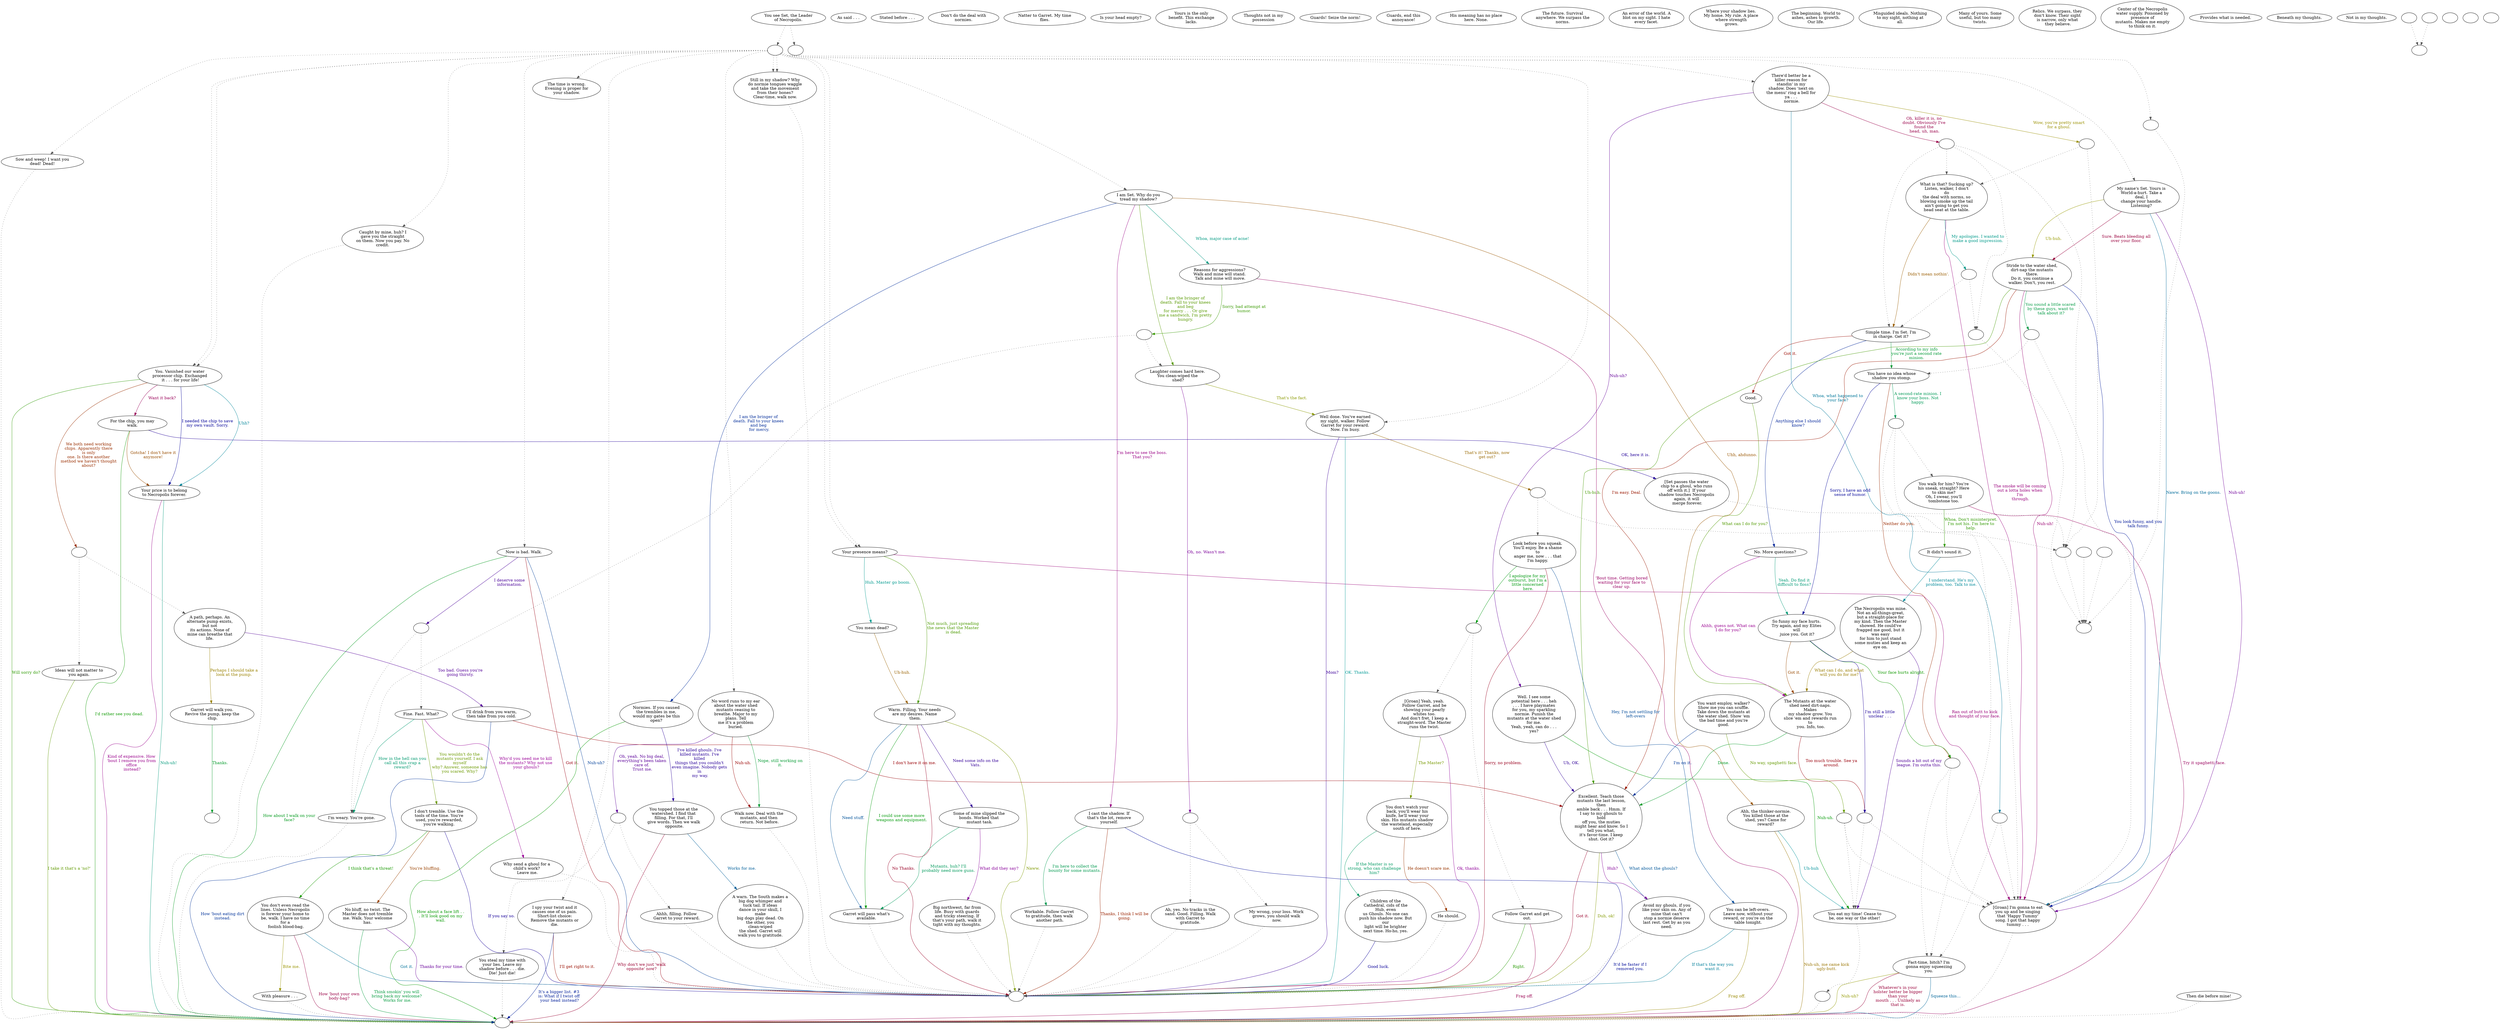 digraph SET {
  "start" [style=filled       fillcolor="#FFFFFF"       color="#000000"]
  "start" -> "do_dialogue" [style=dotted color="#555555"]
  "start" -> "pickup_p_proc" [style=dotted color="#555555"]
  "start" [label="You see Set, the Leader\nof Necropolis."]
  "do_dialogue" [style=filled       fillcolor="#FFFFFF"       color="#000000"]
  "do_dialogue" -> "get_reaction" [style=dotted color="#555555"]
  "do_dialogue" -> "set49" [style=dotted color="#555555"]
  "do_dialogue" -> "set57" [style=dotted color="#555555"]
  "do_dialogue" -> "set52" [style=dotted color="#555555"]
  "do_dialogue" -> "set207" [style=dotted color="#555555"]
  "do_dialogue" -> "set50" [style=dotted color="#555555"]
  "do_dialogue" -> "set42" [style=dotted color="#555555"]
  "do_dialogue" -> "set29" [style=dotted color="#555555"]
  "do_dialogue" -> "set18" [style=dotted color="#555555"]
  "do_dialogue" -> "set25" [style=dotted color="#555555"]
  "do_dialogue" -> "set51" [style=dotted color="#555555"]
  "do_dialogue" -> "set51" [style=dotted color="#555555"]
  "do_dialogue" -> "set57" [style=dotted color="#555555"]
  "do_dialogue" -> "set52" [style=dotted color="#555555"]
  "do_dialogue" -> "set30" [style=dotted color="#555555"]
  "do_dialogue" -> "set16" [style=dotted color="#555555"]
  "do_dialogue" -> "set00" [style=dotted color="#555555"]
  "do_dialogue" [label=""]
  "setend" [style=filled       fillcolor="#FFFFFF"       color="#000000"]
  "setend" [label=""]
  "setcbt" [style=filled       fillcolor="#FFFFFF"       color="#000000"]
  "setcbt" [label=""]
  "settime" [style=filled       fillcolor="#FFFFFF"       color="#000000"]
  "settime" -> "setcbt" [style=dotted color="#555555"]
  "settime" [label=""]
  "set00" [style=filled       fillcolor="#FFFFFF"       color="#000000"]
  "set00" [label="There'd better be a\nkiller reason for\nstandin' in my\nshadow. Does 'next on\nthe menu' ring a bell for\nya . . .\n normie."]
  "set00" -> "set00_2" [label="Oh, killer it is, no\ndoubt. Obviously I've\nfound the\n head, uh, man." color="#990049" fontcolor="#990049"]
  "set00" -> "set00a" [label="Whoa, what happened to\nyour face?" color="#007699" fontcolor="#007699"]
  "set00" -> "set00b" [label="Wow, you're pretty smart\nfor a ghoul." color="#998F00" fontcolor="#998F00"]
  "set00" -> "set05" [label="Nuh-uh?" color="#630099" fontcolor="#630099"]
  "set00_2" [style=filled       fillcolor="#FFFFFF"       color="#000000"]
  "set00_2" -> "UpReact" [style=dotted color="#555555"]
  "set00_2" -> "set01" [style=dotted color="#555555"]
  "set00_2" -> "BigDownReact" [style=dotted color="#555555"]
  "set00_2" -> "set02" [style=dotted color="#555555"]
  "set00_2" [label=""]
  "set01" [style=filled       fillcolor="#FFFFFF"       color="#000000"]
  "set01" [label="Simple time. I'm Set. I'm\nin charge. Get it?"]
  "set01" -> "set09" [label="According to my info\nyou're just a second rate\nminion." color="#009936" fontcolor="#009936"]
  "set01" -> "set01a" [label="Got it. " color="#990A00" fontcolor="#990A00"]
  "set01" -> "set14" [label="Anything else I should\nknow?" color="#002399" fontcolor="#002399"]
  "set01a" [style=filled       fillcolor="#FFFFFF"       color="#000000"]
  "set01a" [label="Good."]
  "set01a" -> "set12" [label="What can I do for you?" color="#509900" fontcolor="#509900"]
  "set02" [style=filled       fillcolor="#FFFFFF"       color="#000000"]
  "set02" [label="What is that? Sucking up?\nListen, walker, I don't\ndo\nthe deal with norms, so\nblowing smoke up the tail\nain't going to get you\nhead seat at the table."]
  "set02" -> "set03" [label="The smoke will be coming\nout a lotta holes when\nI'm\n through." color="#99007C" fontcolor="#99007C"]
  "set02" -> "set02a" [label="My apologies. I wanted to\nmake a good impression." color="#009989" fontcolor="#009989"]
  "set02" -> "set01" [label="Didn't mean nothin'." color="#995C00" fontcolor="#995C00"]
  "set03" [style=filled       fillcolor="#FFFFFF"       color="#000000"]
  "set03" -> "setcbt" [style=dotted color="#555555"]
  "set03" [label="[Groan] I'm gonna to eat\nyou up and be singing\nthat 'Happy Tummy'\nsong. I got that happy\ntummy . . ."]
  "set05" [style=filled       fillcolor="#FFFFFF"       color="#000000"]
  "set05" [label="Well. I see some\npotential here . . . heh\n. . . I have playmates\nfor you, my sparkling\nnormie. Punish the\nmutants at the water shed\nfor me.\nYeah, yeah, can do . . .\nyes?"]
  "set05" -> "set06" [label="Uh, OK." color="#300099" fontcolor="#300099"]
  "set05" -> "set08" [label="Nuh-uh." color="#009903" fontcolor="#009903"]
  "set06" [style=filled       fillcolor="#FFFFFF"       color="#000000"]
  "set06" [label="Excellent. Teach those\nmutants the last lesson,\nthen\namble back . . . Hmm. If\nI say to my ghouls to\nhold\noff you, the muties\nmight hear and know. So I\ntell you what,\nit's favor-time. I keep\nshut. Got it?"]
  "set06" -> "setend" [label="Got it." color="#99002A" fontcolor="#99002A"]
  "set06" -> "set07" [label="What about the ghouls?" color="#005699" fontcolor="#005699"]
  "set06" -> "setend" [label="Duh, ok!" color="#839900" fontcolor="#839900"]
  "set06" -> "set07" [label="Huh?" color="#820099" fontcolor="#820099"]
  "set07" [style=filled       fillcolor="#FFFFFF"       color="#000000"]
  "set07" -> "setend" [style=dotted color="#555555"]
  "set07" [label="Avoid my ghouls, if you\nlike your skin on. Any of\nmine that can't\nstop a normie deserve\nlast rest. Get by as you\nneed."]
  "set08" [style=filled       fillcolor="#FFFFFF"       color="#000000"]
  "set08" -> "settime" [style=dotted color="#555555"]
  "set08" [label="You eat my time! Cease to\nbe, one way or the other!"]
  "set09_2" [style=filled       fillcolor="#FFFFFF"       color="#000000"]
  "set09_2" -> "set10" [style=dotted color="#555555"]
  "set09_2" -> "set03" [style=dotted color="#555555"]
  "set09_2" -> "set04" [style=dotted color="#555555"]
  "set09_2" [label=""]
  "set09" [style=filled       fillcolor="#FFFFFF"       color="#000000"]
  "set09" [label="You have no idea whose\nshadow you stomp."]
  "set09" -> "set09_2" [label="A second-rate minion. I\nknow your boss. Not\nhappy." color="#009956" fontcolor="#009956"]
  "set09" -> "set09a" [label="Neither do you." color="#992900" fontcolor="#992900"]
  "set09" -> "set15" [label="Sorry, I have an odd\nsense of humor." color="#000399" fontcolor="#000399"]
  "set10" [style=filled       fillcolor="#FFFFFF"       color="#000000"]
  "set10" [label="You walk for him? You're\nhis sneak, straight? Here\nto skin me?\nOh, I swear, you'll\ntombstone too."]
  "set10" -> "set10a" [label="Whoa, Don't misinterpret.\nI'm not his. I'm here to\nhelp." color="#309900" fontcolor="#309900"]
  "set10" -> "setcbt" [label="Try it spaghetti face." color="#99005D" fontcolor="#99005D"]
  "set10a" [style=filled       fillcolor="#FFFFFF"       color="#000000"]
  "set10a" [label="It didn't sound it."]
  "set10a" -> "set11" [label="I understand. He's my\nproblem, too. Talk to me." color="#008999" fontcolor="#008999"]
  "set11" [style=filled       fillcolor="#FFFFFF"       color="#000000"]
  "set11" [label="The Necropolis was mine.\nNot an all-things-great,\nbut a straight-place for\nmy kind. Then the Master\nshowed. He could've\nfragged me good, but it\nwas easy\nfor him to just stand\nsome muties and keep an\neye on."]
  "set11" -> "set12" [label="What can I do, and what\nwill you do for me?" color="#997C00" fontcolor="#997C00"]
  "set11" -> "set08" [label="Sounds a bit out of my\nleague. I'm outta this." color="#4F0099" fontcolor="#4F0099"]
  "set12" [style=filled       fillcolor="#FFFFFF"       color="#000000"]
  "set12" [label="The Mutants at the water\nshed need dirt-naps.\nMakes\nmy shadow grow. You\nslice 'em and rewards run\nto\n you. Info, too."]
  "set12" -> "set06" [label="Done." color="#009923" fontcolor="#009923"]
  "set12" -> "set12_2" [label="Too much trouble. See ya\naround." color="#99000A" fontcolor="#99000A"]
  "set12_2" [style=filled       fillcolor="#FFFFFF"       color="#000000"]
  "set12_2" -> "set08" [style=dotted color="#555555"]
  "set12_2" -> "set03" [style=dotted color="#555555"]
  "set12_2" [label=""]
  "set13" [style=filled       fillcolor="#FFFFFF"       color="#000000"]
  "set13" [label="You want employ, walker?\nShow me you can scuffle.\nTake down the mutants at\nthe water shed. Show 'em\nthe bad time and you're\ngood."]
  "set13" -> "set06" [label="I'm on it." color="#003799" fontcolor="#003799"]
  "set13" -> "set13_2" [label="No way, spaghetti face." color="#639900" fontcolor="#639900"]
  "set13_2" [style=filled       fillcolor="#FFFFFF"       color="#000000"]
  "set13_2" -> "set08" [style=dotted color="#555555"]
  "set13_2" -> "set03" [style=dotted color="#555555"]
  "set13_2" [label=""]
  "set14" [style=filled       fillcolor="#FFFFFF"       color="#000000"]
  "set14" [label="No. More questions? "]
  "set14" -> "set12" [label="Ahhh, guess not. What can\nI do for you?" color="#990090" fontcolor="#990090"]
  "set14" -> "set15" [label="Yeah. Do find it\ndifficult to floss?" color="#009975" fontcolor="#009975"]
  "set15" [style=filled       fillcolor="#FFFFFF"       color="#000000"]
  "set15" [label="So funny my face hurts.\nTry again, and my Elites\nwill\n juice you. Got it?"]
  "set15" -> "set12" [label="Got it." color="#994900" fontcolor="#994900"]
  "set15" -> "set12_2" [label="I'm still a little\nunclear . . ." color="#1C0099" fontcolor="#1C0099"]
  "set15" -> "set09a" [label="Your face hurts alright." color="#119900" fontcolor="#119900"]
  "set16" [style=filled       fillcolor="#FFFFFF"       color="#000000"]
  "set16" [label="My name's Set. Yours is\nWorld-a-hurt. Take a\ndeal, I\nchange your handle.\nListening?"]
  "set16" -> "set17" [label="Sure. Beats bleeding all\nover your floor." color="#99003D" fontcolor="#99003D"]
  "set16" -> "set03" [label="Naww. Bring on the goons." color="#006A99" fontcolor="#006A99"]
  "set16" -> "set17" [label="Uh-huh." color="#969900" fontcolor="#969900"]
  "set16" -> "set03" [label="Nuh-uh!" color="#6F0099" fontcolor="#6F0099"]
  "set17" [style=filled       fillcolor="#FFFFFF"       color="#000000"]
  "set17" [label="Stride to the water shed,\ndirt-nap the mutants\nthere.\nDo it, you continue a\nwalker. Don't, you rest."]
  "set17" -> "set17_2" [label="You sound a little scared\nby these guys, want to\n talk about it?" color="#009942" fontcolor="#009942"]
  "set17" -> "set06" [label="I'm easy. Deal." color="#991600" fontcolor="#991600"]
  "set17" -> "set03" [label="You look funny, and you\ntalk funny." color="#001799" fontcolor="#001799"]
  "set17" -> "set06" [label="Uh-huh." color="#449900" fontcolor="#449900"]
  "set17" -> "set03" [label="Nuh-uh!" color="#990070" fontcolor="#990070"]
  "set17_2" [style=filled       fillcolor="#FFFFFF"       color="#000000"]
  "set17_2" -> "set09" [style=dotted color="#555555"]
  "set17_2" -> "set03" [style=dotted color="#555555"]
  "set17_2" [label=""]
  "set18" [style=filled       fillcolor="#FFFFFF"       color="#000000"]
  "set18" [label="Well done. You've earned\nmy sight, walker. Follow\nGarret for your reward.\nNow. I'm busy."]
  "set18" -> "setend" [label="OK. Thanks." color="#009995" fontcolor="#009995"]
  "set18" -> "set18a" [label="That's it! Thanks, now\nget out?" color="#996800" fontcolor="#996800"]
  "set18" -> "setend" [label="Mom?" color="#3C0099" fontcolor="#3C0099"]
  "set19_2" [style=filled       fillcolor="#FFFFFF"       color="#000000"]
  "set19_2" -> "set20" [style=dotted color="#555555"]
  "set19_2" -> "set23" [style=dotted color="#555555"]
  "set19_2" [label=""]
  "set19" [style=filled       fillcolor="#FFFFFF"       color="#000000"]
  "set19" [label="Look before you squeak.\nYou'll enjoy. Be a shame\nto\nanger me, now . . . that\nI'm happy."]
  "set19" -> "set19_2" [label="I apologize for my\noutburst, but I'm a\nlittle concerned\n here." color="#00990F" fontcolor="#00990F"]
  "set19" -> "setend" [label="Sorry, no problem." color="#99001E" fontcolor="#99001E"]
  "set19" -> "set24" [label="Hey, I'm not settling for\nleft-overs" color="#004A99" fontcolor="#004A99"]
  "set20" [style=filled       fillcolor="#FFFFFF"       color="#000000"]
  "set20" [label="[Groan] Yeah, yeah.\nFollow Garret, and be\nshowing your pearly\nwhites too.\nAnd don't fret, I keep a\nstraight-word. The Master\nruns the twist."]
  "set20" -> "set21" [label="The Master?" color="#779900" fontcolor="#779900"]
  "set20" -> "setend" [label="Ok, thanks." color="#8F0099" fontcolor="#8F0099"]
  "set21" [style=filled       fillcolor="#FFFFFF"       color="#000000"]
  "set21" [label="You don't watch your\nback, you'll wear his\nknife, he'll wear your\nskin. His mutants shadow\nthe wasteland, especially\nsouth of here."]
  "set21" -> "set22" [label="If the Master is so\nstrong, who can challenge\nhim?" color="#009962" fontcolor="#009962"]
  "set21" -> "set21a" [label="He doesn't scare me." color="#993500" fontcolor="#993500"]
  "set21a" [style=filled       fillcolor="#FFFFFF"       color="#000000"]
  "set21a" -> "setend" [style=dotted color="#555555"]
  "set21a" [label="He should."]
  "set22" [style=filled       fillcolor="#FFFFFF"       color="#000000"]
  "set22" [label="Children of the\nCathedral, cids of the\nHub, even\nus Ghouls. No one can\npush his shadow now. But\nour\nlight will be brighter\nnext time. Ho-ho, yes."]
  "set22" -> "setend" [label="Good luck." color="#090099" fontcolor="#090099"]
  "set23" [style=filled       fillcolor="#FFFFFF"       color="#000000"]
  "set23" [label="Follow Garret and get\nout."]
  "set23" -> "setend" [label="Right." color="#249900" fontcolor="#249900"]
  "set23" -> "setcbt" [label="Frag off." color="#990051" fontcolor="#990051"]
  "set24" [style=filled       fillcolor="#FFFFFF"       color="#000000"]
  "set24" [label="You can be left-overs.\nLeave now, without your\nreward, or you're on the\ntable tonight."]
  "set24" -> "setend" [label="If that's the way you\nwant it." color="#007D99" fontcolor="#007D99"]
  "set24" -> "setcbt" [label="Frag off." color="#998800" fontcolor="#998800"]
  "set25" [style=filled       fillcolor="#FFFFFF"       color="#000000"]
  "set25" [label="No word runs to my ear\nabout the water shed\nmutants ceasing to\nbreathe. Major to my\nplans. Tell\nme it's a problem\nburied."]
  "set25" -> "set25_2" [label="Oh, yeah. No big deal,\neverything's been taken\ncare of.\n Trust me." color="#5B0099" fontcolor="#5B0099"]
  "set25" -> "set28" [label="Nope, still working on\nit." color="#00992F" fontcolor="#00992F"]
  "set25" -> "set28" [label="Nuh-uh." color="#990200" fontcolor="#990200"]
  "set25_2" [style=filled       fillcolor="#FFFFFF"       color="#000000"]
  "set25_2" -> "set26" [style=dotted color="#555555"]
  "set25_2" -> "set27" [style=dotted color="#555555"]
  "set25_2" [label=""]
  "set26" [style=filled       fillcolor="#FFFFFF"       color="#000000"]
  "set26" -> "setend" [style=dotted color="#555555"]
  "set26" [label="Ahhh, filling. Follow\nGarret to your reward."]
  "set27" [style=filled       fillcolor="#FFFFFF"       color="#000000"]
  "set27" -> "setcbt" [style=dotted color="#555555"]
  "set27" [label="You steal my time with\nyour lies. Leave my\nshadow before . . . die.\nDie! Just die!"]
  "set28" [style=filled       fillcolor="#FFFFFF"       color="#000000"]
  "set28" -> "setend" [style=dotted color="#555555"]
  "set28" [label="Walk now. Deal with the\nmutants, and then\n return. Not before."]
  "set29" [style=filled       fillcolor="#FFFFFF"       color="#000000"]
  "set29" -> "setcbt" [style=dotted color="#555555"]
  "set29" [label="Caught by mine, huh? I\ngave you the straight\non them. Now you pay. No\ncredit."]
  "set30" [style=filled       fillcolor="#FFFFFF"       color="#000000"]
  "set30" [label="I am Set. Why do you\ntread my shadow?"]
  "set30" -> "set31" [label="I am the bringer of\ndeath. Fall to your knees\nand beg\n for mercy." color="#002B99" fontcolor="#002B99"]
  "set30" -> "set34" [label="I am the bringer of\ndeath. Fall to your knees\nand beg\nfor mercy . . . Or give\nme a sandwich, I'm pretty\nhungry." color="#579900" fontcolor="#579900"]
  "set30" -> "set38" [label="I'm here to see the boss.\nThat you?" color="#990084" fontcolor="#990084"]
  "set30" -> "set40" [label="Whoa, major case of acne!" color="#009981" fontcolor="#009981"]
  "set30" -> "set41" [label="Uhh, ahdunno." color="#995500" fontcolor="#995500"]
  "set31" [style=filled       fillcolor="#FFFFFF"       color="#000000"]
  "set31" [label="Normies. If you caused\nthe trembles in me,\nwould my gates be this\nopen?"]
  "set31" -> "set32" [label="I've killed ghouls. I've\nkilled mutants. I've\nkilled\nthings that you couldn't\neven imagine. Nobody gets\nin\n my way." color="#280099" fontcolor="#280099"]
  "set31" -> "setcbt" [label="How about a face lift . .\n. It'll look good on my\nwall." color="#049900" fontcolor="#049900"]
  "set32" [style=filled       fillcolor="#FFFFFF"       color="#000000"]
  "set32" [label="You topped those at the\nwatershed. I find that\nfilling. For that, I'll\ngive words. Then we walk\n opposite."]
  "set32" -> "setcbt" [label="Why don't we just 'walk\nopposite' now?" color="#990031" fontcolor="#990031"]
  "set32" -> "set33" [label="Works for me." color="#005E99" fontcolor="#005E99"]
  "set33" [style=filled       fillcolor="#FFFFFF"       color="#000000"]
  "set33" -> "setend" [style=dotted color="#555555"]
  "set33" [label="A warn. The South makes a\nbig dog whimper and\ntuck tail. If ideas\ndance in your skull, I\nmake\nbig dogs play dead. On\nthe other, you\nclean-wiped\nthe shed. Garret will\nwalk you to gratitude."]
  "set34" [style=filled       fillcolor="#FFFFFF"       color="#000000"]
  "set34" [label="Laughter comes hard here.\nYou clean-wiped the\n shed?"]
  "set34" -> "set18" [label="That's the fact." color="#8A9900" fontcolor="#8A9900"]
  "set34" -> "set34_2" [label="Oh, no. Wasn't me." color="#7B0099" fontcolor="#7B0099"]
  "set34_2" [style=filled       fillcolor="#FFFFFF"       color="#000000"]
  "set34_2" -> "set35" [style=dotted color="#555555"]
  "set34_2" -> "set36" [style=dotted color="#555555"]
  "set34_2" [label=""]
  "set35" [style=filled       fillcolor="#FFFFFF"       color="#000000"]
  "set35" -> "setend" [style=dotted color="#555555"]
  "set35" [label="My wrong, your loss. Work\ngrows, you should walk\n now."]
  "set36" [style=filled       fillcolor="#FFFFFF"       color="#000000"]
  "set36" -> "setend" [style=dotted color="#555555"]
  "set36" [label="Ah, yes. No tracks in the\nsand. Good. Filling. Walk\nwith Garret to\ngratitude."]
  "set38" [style=filled       fillcolor="#FFFFFF"       color="#000000"]
  "set38" [label="I cast the shadow. If\nthat's the lot, remove\nyourself."]
  "set38" -> "set39" [label="I'm here to collect the\nbounty for some mutants." color="#00994E" fontcolor="#00994E"]
  "set38" -> "setend" [label="Thanks, I think I will be\ngoing." color="#992200" fontcolor="#992200"]
  "set38" -> "setcbt" [label="It'd be faster if I\nremoved you." color="#000B99" fontcolor="#000B99"]
  "set39" [style=filled       fillcolor="#FFFFFF"       color="#000000"]
  "set39" -> "setend" [style=dotted color="#555555"]
  "set39" [label="Workable. Follow Garret\nto gratitude, then walk\n another path."]
  "set40" [style=filled       fillcolor="#FFFFFF"       color="#000000"]
  "set40" [label="Reasons for aggressions?\nWalk and mine will stand.\n Talk and mine will move."]
  "set40" -> "set40_2" [label="Sorry, bad attempt at\nhumor." color="#389900" fontcolor="#389900"]
  "set40" -> "setcbt" [label="'Bout time. Getting bored\nwaiting for your face to\nclear up." color="#990064" fontcolor="#990064"]
  "set40_2" [style=filled       fillcolor="#FFFFFF"       color="#000000"]
  "set40_2" -> "set34" [style=dotted color="#555555"]
  "set40_2" -> "set48" [style=dotted color="#555555"]
  "set40_2" [label=""]
  "set41" [style=filled       fillcolor="#FFFFFF"       color="#000000"]
  "set41" [label="Ahh, the thinker-normie.\nYou killed those at the\nshed, yes? Came for\nreward?"]
  "set41" -> "set08" [label="Uh-huh" color="#009199" fontcolor="#009199"]
  "set41" -> "setcbt" [label="Nuh-uh, me came kick\nugly-butt." color="#997400" fontcolor="#997400"]
  "set42" [style=filled       fillcolor="#FFFFFF"       color="#000000"]
  "set42" [label="Now is bad. Walk. "]
  "set42" -> "set42_2" [label="I deserve some\ninformation." color="#480099" fontcolor="#480099"]
  "set42" -> "setcbt" [label="How about I walk on your\nface?" color="#00991B" fontcolor="#00991B"]
  "set42" -> "setend" [label="Got it." color="#990011" fontcolor="#990011"]
  "set42" -> "setend" [label="Nuh-uh?" color="#003E99" fontcolor="#003E99"]
  "set43" [style=filled       fillcolor="#FFFFFF"       color="#000000"]
  "set43" [label="Fine. Fast. What?"]
  "set43" -> "set44" [label="You wouldn't do the\nmutants yourself. I ask\nmyself\nwhy? Answer, someone has\nyou scared. Why?" color="#6B9900" fontcolor="#6B9900"]
  "set43" -> "set47" [label="Why'd you need me to kill\nthe mutants? Why not use\n your ghouls?" color="#990097" fontcolor="#990097"]
  "set43" -> "set48" [label="How in the hell can you\ncall all this crap a\nreward?" color="#00996E" fontcolor="#00996E"]
  "set44" [style=filled       fillcolor="#FFFFFF"       color="#000000"]
  "set44" [label="I don't tremble. Use the\ntools of the time. You're\nused, you're rewarded,\nyou're walking."]
  "set44" -> "set46" [label="You're bluffing." color="#994100" fontcolor="#994100"]
  "set44" -> "setend" [label="If you say so." color="#150099" fontcolor="#150099"]
  "set44" -> "set45" [label="I think that's a threat!" color="#189900" fontcolor="#189900"]
  "set42_2" [style=filled       fillcolor="#FFFFFF"       color="#000000"]
  "set42_2" -> "set43" [style=dotted color="#555555"]
  "set42_2" -> "set48" [style=dotted color="#555555"]
  "set42_2" [label=""]
  "set45" [style=filled       fillcolor="#FFFFFF"       color="#000000"]
  "set45" [label="You don't even read the\nlines. Unless Necropolis\nis forever your home to\nbe, walk. I have no time\nfor a\n foolish blood-bag."]
  "set45" -> "setcbt" [label="How 'bout your own\nbody-bag?" color="#990045" fontcolor="#990045"]
  "set45" -> "setend" [label="Got it." color="#007199" fontcolor="#007199"]
  "set45" -> "set45a" [label="Bite me." color="#999400" fontcolor="#999400"]
  "set45a" [style=filled       fillcolor="#FFFFFF"       color="#000000"]
  "set45a" -> "setcbt" [style=dotted color="#555555"]
  "set45a" [label="With pleasure . . ."]
  "set46" [style=filled       fillcolor="#FFFFFF"       color="#000000"]
  "set46" [label="No bluff, no twist. The\nMaster does not tremble\nme. Walk. Your welcome\nhas."]
  "set46" -> "setend" [label="Thanks for your time." color="#670099" fontcolor="#670099"]
  "set46" -> "setcbt" [label="Think smokin' you will\nbring back my welcome?\n Works for me." color="#00993B" fontcolor="#00993B"]
  "set47" [style=filled       fillcolor="#FFFFFF"       color="#000000"]
  "set47" -> "setend" [style=dotted color="#555555"]
  "set47" [label="Why send a ghoul for a\nchild's work?\n Leave me."]
  "set48" [style=filled       fillcolor="#FFFFFF"       color="#000000"]
  "set48" -> "setcbt" [style=dotted color="#555555"]
  "set48" [label="I'm weary. You're gone."]
  "set49" [style=filled       fillcolor="#FFFFFF"       color="#000000"]
  "set49" -> "setcbt" [style=dotted color="#555555"]
  "set49" [label="Sow and weep! I want you\ndead! Dead!"]
  "set50" [style=filled       fillcolor="#FFFFFF"       color="#000000"]
  "set50" [label="I spy your twist and it\ncauses one of us pain.\nShort-list choice:\nRemove the mutants or\ndie."]
  "set50" -> "setend" [label="I'll get right to it." color="#990E00" fontcolor="#990E00"]
  "set50" -> "setcbt" [label="It's a bigger list. #3\nis: What if I twist off\n your head instead?" color="#001E99" fontcolor="#001E99"]
  "set51" [style=filled       fillcolor="#FFFFFF"       color="#000000"]
  "set51" -> "setend" [style=dotted color="#555555"]
  "set51" [label="Still in my shadow? Why\ndo normie tongues waggle\nand take the movement\nfrom their bones?\nClear-time, walk now."]
  "set52" [style=filled       fillcolor="#FFFFFF"       color="#000000"]
  "set52" [label="Your presence means?"]
  "set52" -> "set53" [label="Not much, just spreading\nthe news that the Master\n is dead." color="#4B9900" fontcolor="#4B9900"]
  "set52" -> "set03" [label="Ran out of butt to kick\nand thought of your face." color="#990078" fontcolor="#990078"]
  "set52" -> "set52a" [label="Huh. Master go boom." color="#00998E" fontcolor="#00998E"]
  "set52a" [style=filled       fillcolor="#FFFFFF"       color="#000000"]
  "set52a" [label="You mean dead?"]
  "set52a" -> "set53" [label="Uh-huh." color="#996100" fontcolor="#996100"]
  "set53" [style=filled       fillcolor="#FFFFFF"       color="#000000"]
  "set53" [label="Warm. Filling. Your needs\nare my desires. Name\n them."]
  "set53" -> "set54" [label="Need some info on the\nVats." color="#340099" fontcolor="#340099"]
  "set53" -> "set56" [label="I could use some more\nweapons and equipment." color="#009908" fontcolor="#009908"]
  "set53" -> "setend" [label="No Thanks." color="#990025" fontcolor="#990025"]
  "set53" -> "set56" [label="Need stuff." color="#005299" fontcolor="#005299"]
  "set53" -> "setend" [label="Naww." color="#7E9900" fontcolor="#7E9900"]
  "set54" [style=filled       fillcolor="#FFFFFF"       color="#000000"]
  "set54" [label="Some of mine slipped the\nbonds. Worked that\n mutant task."]
  "set54" -> "set55" [label="What did they say?" color="#870099" fontcolor="#870099"]
  "set54" -> "set56" [label="Mutants, huh? I'll\nprobably need more guns." color="#00995A" fontcolor="#00995A"]
  "set55" [style=filled       fillcolor="#FFFFFF"       color="#000000"]
  "set55" -> "setend" [style=dotted color="#555555"]
  "set55" [label="Big northwest, far from\nlife. Busy with guards\nand tricky steering. If\nthat's your path, walk it\ntight with my thoughts."]
  "set56" [style=filled       fillcolor="#FFFFFF"       color="#000000"]
  "set56" -> "setend" [style=dotted color="#555555"]
  "set56" [label="Garret will pass what's\navailable."]
  "set57" [style=filled       fillcolor="#FFFFFF"       color="#000000"]
  "set57" [label="You. Vanished our water\nprocessor chip. Exchanged\n it . . . for your life!"]
  "set57" -> "set57_2" [label="We both need working\nchips. Apparently there\nis only\none. Is there another\nmethod we haven't thought\nabout?" color="#992E00" fontcolor="#992E00"]
  "set57" -> "set63" [label="I needed the chip to save\nmy own vault. Sorry." color="#010099" fontcolor="#010099"]
  "set57" -> "setcbt" [label="Will sorry do?" color="#2C9900" fontcolor="#2C9900"]
  "set57" -> "set64" [label="Want it back?" color="#990058" fontcolor="#990058"]
  "set57" -> "set63" [label="Uhh?" color="#008599" fontcolor="#008599"]
  "set57_2" [style=filled       fillcolor="#FFFFFF"       color="#000000"]
  "set57_2" -> "set58" [style=dotted color="#555555"]
  "set57_2" -> "set62" [style=dotted color="#555555"]
  "set57_2" [label=""]
  "set58" [style=filled       fillcolor="#FFFFFF"       color="#000000"]
  "set58" [label="A path, perhaps. An\nalternate pump exists,\nbut not\nits actions. None of\nmine can breathe that\nlife."]
  "set58" -> "set59" [label="Perhaps I should take a\nlook at the pump." color="#998100" fontcolor="#998100"]
  "set58" -> "set60" [label="Too bad. Guess you're\ngoing thirsty." color="#540099" fontcolor="#540099"]
  "set59" [style=filled       fillcolor="#FFFFFF"       color="#000000"]
  "set59" [label="Garret will walk you.\nRevive the pump, keep the\n chip."]
  "set59" -> "travel" [label="Thanks." color="#009927" fontcolor="#009927"]
  "set60" [style=filled       fillcolor="#FFFFFF"       color="#000000"]
  "set60" [label="I'll drink from you warm,\nthen take from you cold."]
  "set60" -> "set06" [label="I don't have it on me." color="#990005" fontcolor="#990005"]
  "set60" -> "setcbt" [label="How 'bout eating dirt\ninstead." color="#003299" fontcolor="#003299"]
  "set61" [style=filled       fillcolor="#FFFFFF"       color="#000000"]
  "set61" -> "setcbt" [style=dotted color="#555555"]
  "set61" [label="Then die before mine!"]
  "set62" [style=filled       fillcolor="#FFFFFF"       color="#000000"]
  "set62" [label="Ideas will not matter to\nyou again."]
  "set62" -> "setcbt" [label="I take it that's a 'no?'" color="#5F9900" fontcolor="#5F9900"]
  "set63" [style=filled       fillcolor="#FFFFFF"       color="#000000"]
  "set63" [label="Your price is to belong\nto Necropolis forever."]
  "set63" -> "setcbt" [label="Kind of expensive. How\n'bout I remove you from\noffice\n instead?" color="#99008B" fontcolor="#99008B"]
  "set63" -> "setcbt" [label="Nuh-uh!" color="#00997A" fontcolor="#00997A"]
  "set64" [style=filled       fillcolor="#FFFFFF"       color="#000000"]
  "set64" [label="For the chip, you may\nwalk."]
  "set64" -> "set63" [label="Gotcha! I don't have it\nanymore!" color="#994D00" fontcolor="#994D00"]
  "set64" -> "set65" [label="OK, here it is." color="#210099" fontcolor="#210099"]
  "set64" -> "setcbt" [label="I'd rather see you dead." color="#0C9900" fontcolor="#0C9900"]
  "set65" [style=filled       fillcolor="#FFFFFF"       color="#000000"]
  "set65" -> "BigDownReact" [style=dotted color="#555555"]
  "set65" [label="[Set passes the water\nchip to a ghoul, who runs\noff with it.]  If your\nshadow touches Necropolis\nagain, it will\n merge forever."]
  "set00a" [style=filled       fillcolor="#FFFFFF"       color="#000000"]
  "set00a" -> "set03" [style=dotted color="#555555"]
  "set00a" -> "set04" [style=dotted color="#555555"]
  "set00a" [label=""]
  "set00b" [style=filled       fillcolor="#FFFFFF"       color="#000000"]
  "set00b" -> "BigDownReact" [style=dotted color="#555555"]
  "set00b" -> "set02" [style=dotted color="#555555"]
  "set00b" [label=""]
  "set02a" [style=filled       fillcolor="#FFFFFF"       color="#000000"]
  "set02a" -> "UpReact" [style=dotted color="#555555"]
  "set02a" -> "set01" [style=dotted color="#555555"]
  "set02a" [label=""]
  "set04" [style=filled       fillcolor="#FFFFFF"       color="#000000"]
  "set04" [label="Fact-time, bitch? I'm\ngonna enjoy squeezing\nyou."]
  "set04" -> "setcbt" [label="Whatever's in your\nholster better be bigger\nthan your\nmouth . . . Unlikely as\nthat is." color="#990039" fontcolor="#990039"]
  "set04" -> "setcbt" [label="Squeeze this..." color="#006599" fontcolor="#006599"]
  "set04" -> "setcbt" [label="Nuh-uh?" color="#929900" fontcolor="#929900"]
  "set09a" [style=filled       fillcolor="#FFFFFF"       color="#000000"]
  "set09a" -> "set03" [style=dotted color="#555555"]
  "set09a" -> "set04" [style=dotted color="#555555"]
  "set09a" [label=""]
  "set18a" [style=filled       fillcolor="#FFFFFF"       color="#000000"]
  "set18a" -> "BigDownReact" [style=dotted color="#555555"]
  "set18a" -> "set19" [style=dotted color="#555555"]
  "set18a" [label=""]
  "set200" [style=filled       fillcolor="#FFFFFF"       color="#000000"]
  "set200" [label="As said . . ."]
  "set201" [style=filled       fillcolor="#FFFFFF"       color="#000000"]
  "set201" [label="Stated before . . ."]
  "set202" [style=filled       fillcolor="#FFFFFF"       color="#000000"]
  "set202" [label="Don't do the deal with\nnormies."]
  "set203" [style=filled       fillcolor="#FFFFFF"       color="#000000"]
  "set203" [label="Natter to Garret. My time\nflies."]
  "set204" [style=filled       fillcolor="#FFFFFF"       color="#000000"]
  "set204" [label="Is your head empty?"]
  "set205" [style=filled       fillcolor="#FFFFFF"       color="#000000"]
  "set205" [label="Yours is the only\nbenefit. This exchange\nlacks."]
  "set206" [style=filled       fillcolor="#FFFFFF"       color="#000000"]
  "set206" [label="Thoughts not in my\npossession"]
  "set207" [style=filled       fillcolor="#FFFFFF"       color="#000000"]
  "set207" [label="The time is wrong.\nEvening is proper for\nyour shadow."]
  "set208" [style=filled       fillcolor="#FFFFFF"       color="#000000"]
  "set208" [label="Guards! Seize the norm!"]
  "set209" [style=filled       fillcolor="#FFFFFF"       color="#000000"]
  "set209" [label="Guards, end this\nannoyance!"]
  "set300" [style=filled       fillcolor="#FFFFFF"       color="#000000"]
  "set300" [label="His meaning has no place\nhere. None."]
  "set301" [style=filled       fillcolor="#FFFFFF"       color="#000000"]
  "set301" [label="The future. Survival\nanywhere. We surpass the\nnorms."]
  "set302" [style=filled       fillcolor="#FFFFFF"       color="#000000"]
  "set302" [label="An error of the world. A\nblot on my sight. I hate\nevery facet."]
  "set303" [style=filled       fillcolor="#FFFFFF"       color="#000000"]
  "set303" [label="Where your shadow lies.\nMy home. My rule. A place\nwhere strength\n grows."]
  "set304" [style=filled       fillcolor="#FFFFFF"       color="#000000"]
  "set304" [label="The beginning. World to\nashes, ashes to growth.\nOur life."]
  "set305" [style=filled       fillcolor="#FFFFFF"       color="#000000"]
  "set305" [label="Misguided ideals. Nothing\nto my sight, nothing at\nall."]
  "set306" [style=filled       fillcolor="#FFFFFF"       color="#000000"]
  "set306" [label="Many of yours. Some\nuseful, but too many\ntwists."]
  "set307" [style=filled       fillcolor="#FFFFFF"       color="#000000"]
  "set307" [label="Relics. We surpass, they\ndon't know. Their sight\nis narrow, only what\n they believe."]
  "set308" [style=filled       fillcolor="#FFFFFF"       color="#000000"]
  "set308" [label="Center of the Necropolis\nwater supply. Poisoned by\npresence of\nmutants. Makes me empty\nto think on it."]
  "set309" [style=filled       fillcolor="#FFFFFF"       color="#000000"]
  "set309" [label="Provides what is needed."]
  "set310" [style=filled       fillcolor="#FFFFFF"       color="#000000"]
  "set310" [label="Beneath my thoughts."]
  "set311" [style=filled       fillcolor="#FFFFFF"       color="#000000"]
  "set311" [label="Not in my thoughts."]
  "pickup_p_proc" [style=filled       fillcolor="#FFFFFF"       color="#000000"]
  "pickup_p_proc" [label=""]
  "travel" [style=filled       fillcolor="#FFFFFF"       color="#000000"]
  "travel" [label=""]
  "get_reaction" [style=filled       fillcolor="#FFFFFF"       color="#000000"]
  "get_reaction" -> "ReactToLevel" [style=dotted color="#555555"]
  "get_reaction" [label=""]
  "ReactToLevel" [style=filled       fillcolor="#FFFFFF"       color="#000000"]
  "ReactToLevel" [label=""]
  "LevelToReact" [style=filled       fillcolor="#FFFFFF"       color="#000000"]
  "LevelToReact" [label=""]
  "UpReact" [style=filled       fillcolor="#FFFFFF"       color="#000000"]
  "UpReact" -> "ReactToLevel" [style=dotted color="#555555"]
  "UpReact" [label=""]
  "DownReact" [style=filled       fillcolor="#FFFFFF"       color="#000000"]
  "DownReact" -> "ReactToLevel" [style=dotted color="#555555"]
  "DownReact" [label=""]
  "BottomReact" [style=filled       fillcolor="#FFFFFF"       color="#000000"]
  "BottomReact" [label=""]
  "TopReact" [style=filled       fillcolor="#FFFFFF"       color="#000000"]
  "TopReact" [label=""]
  "BigUpReact" [style=filled       fillcolor="#FFFFFF"       color="#000000"]
  "BigUpReact" -> "ReactToLevel" [style=dotted color="#555555"]
  "BigUpReact" [label=""]
  "BigDownReact" [style=filled       fillcolor="#FFFFFF"       color="#000000"]
  "BigDownReact" -> "ReactToLevel" [style=dotted color="#555555"]
  "BigDownReact" [label=""]
  "UpReactLevel" [style=filled       fillcolor="#FFFFFF"       color="#000000"]
  "UpReactLevel" -> "LevelToReact" [style=dotted color="#555555"]
  "UpReactLevel" [label=""]
  "DownReactLevel" [style=filled       fillcolor="#FFFFFF"       color="#000000"]
  "DownReactLevel" -> "LevelToReact" [style=dotted color="#555555"]
  "DownReactLevel" [label=""]
  "Goodbyes" [style=filled       fillcolor="#FFFFFF"       color="#000000"]
  "Goodbyes" [label=""]
}